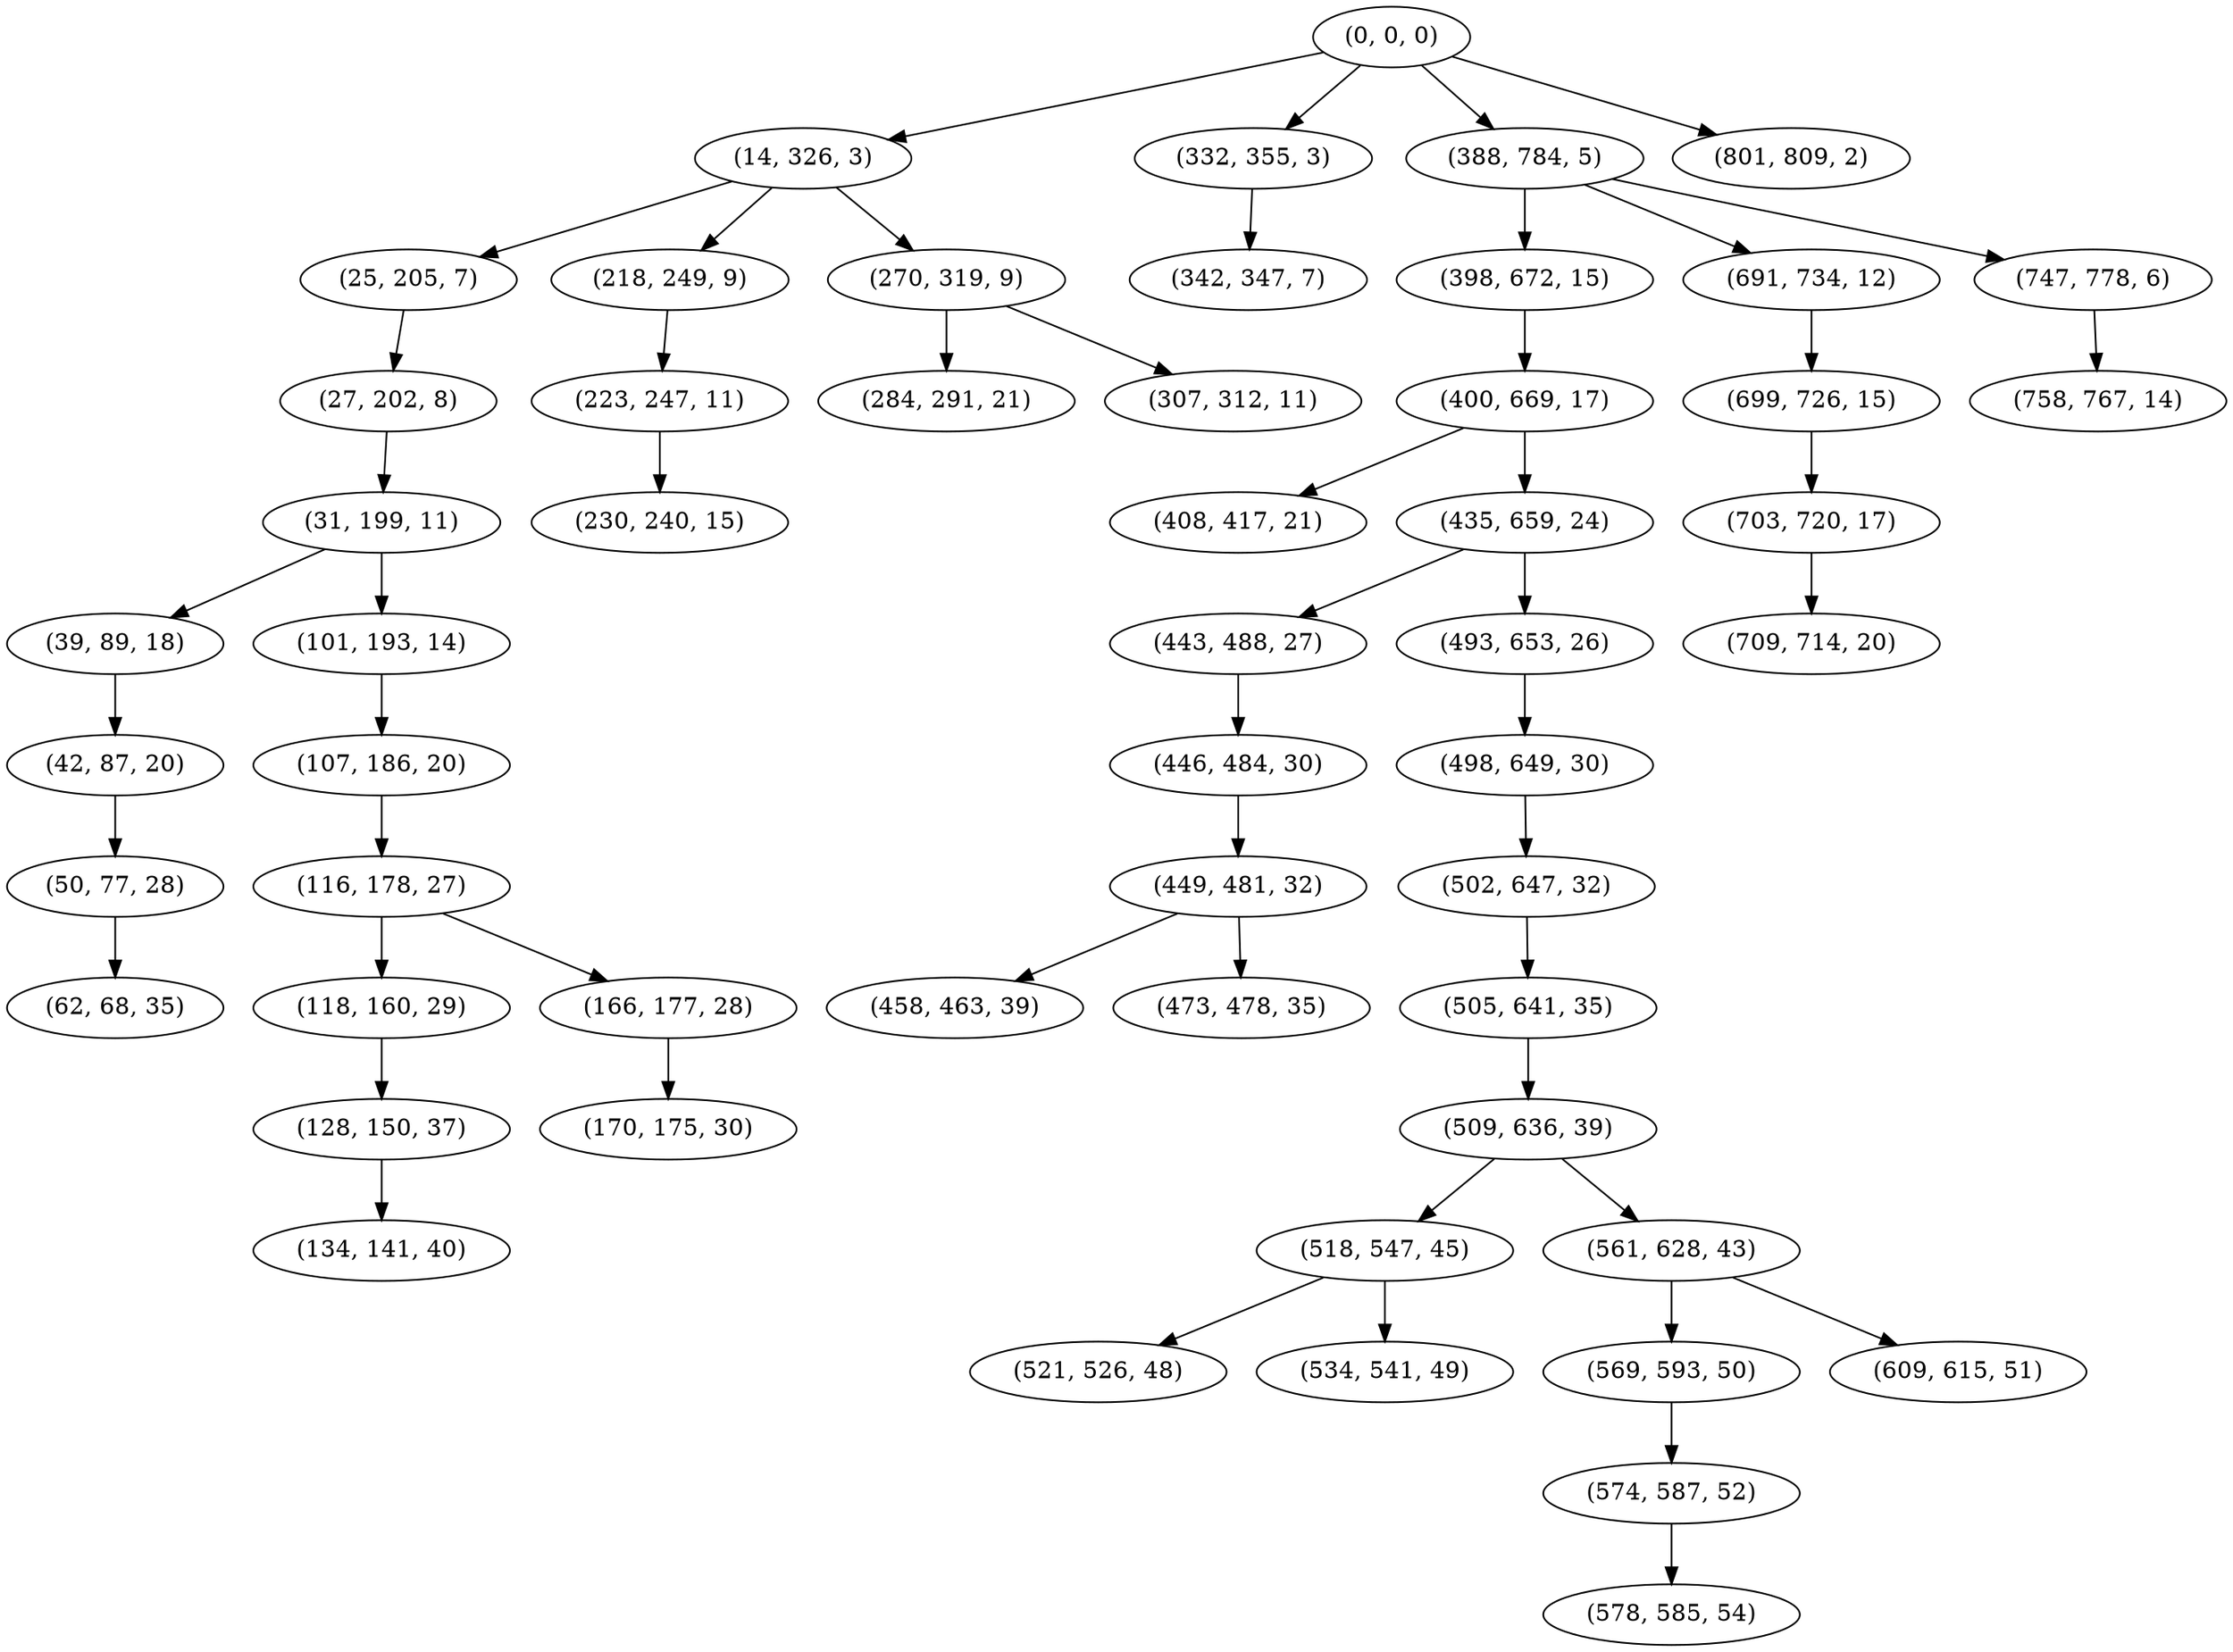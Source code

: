 digraph tree {
    "(0, 0, 0)";
    "(14, 326, 3)";
    "(25, 205, 7)";
    "(27, 202, 8)";
    "(31, 199, 11)";
    "(39, 89, 18)";
    "(42, 87, 20)";
    "(50, 77, 28)";
    "(62, 68, 35)";
    "(101, 193, 14)";
    "(107, 186, 20)";
    "(116, 178, 27)";
    "(118, 160, 29)";
    "(128, 150, 37)";
    "(134, 141, 40)";
    "(166, 177, 28)";
    "(170, 175, 30)";
    "(218, 249, 9)";
    "(223, 247, 11)";
    "(230, 240, 15)";
    "(270, 319, 9)";
    "(284, 291, 21)";
    "(307, 312, 11)";
    "(332, 355, 3)";
    "(342, 347, 7)";
    "(388, 784, 5)";
    "(398, 672, 15)";
    "(400, 669, 17)";
    "(408, 417, 21)";
    "(435, 659, 24)";
    "(443, 488, 27)";
    "(446, 484, 30)";
    "(449, 481, 32)";
    "(458, 463, 39)";
    "(473, 478, 35)";
    "(493, 653, 26)";
    "(498, 649, 30)";
    "(502, 647, 32)";
    "(505, 641, 35)";
    "(509, 636, 39)";
    "(518, 547, 45)";
    "(521, 526, 48)";
    "(534, 541, 49)";
    "(561, 628, 43)";
    "(569, 593, 50)";
    "(574, 587, 52)";
    "(578, 585, 54)";
    "(609, 615, 51)";
    "(691, 734, 12)";
    "(699, 726, 15)";
    "(703, 720, 17)";
    "(709, 714, 20)";
    "(747, 778, 6)";
    "(758, 767, 14)";
    "(801, 809, 2)";
    "(0, 0, 0)" -> "(14, 326, 3)";
    "(0, 0, 0)" -> "(332, 355, 3)";
    "(0, 0, 0)" -> "(388, 784, 5)";
    "(0, 0, 0)" -> "(801, 809, 2)";
    "(14, 326, 3)" -> "(25, 205, 7)";
    "(14, 326, 3)" -> "(218, 249, 9)";
    "(14, 326, 3)" -> "(270, 319, 9)";
    "(25, 205, 7)" -> "(27, 202, 8)";
    "(27, 202, 8)" -> "(31, 199, 11)";
    "(31, 199, 11)" -> "(39, 89, 18)";
    "(31, 199, 11)" -> "(101, 193, 14)";
    "(39, 89, 18)" -> "(42, 87, 20)";
    "(42, 87, 20)" -> "(50, 77, 28)";
    "(50, 77, 28)" -> "(62, 68, 35)";
    "(101, 193, 14)" -> "(107, 186, 20)";
    "(107, 186, 20)" -> "(116, 178, 27)";
    "(116, 178, 27)" -> "(118, 160, 29)";
    "(116, 178, 27)" -> "(166, 177, 28)";
    "(118, 160, 29)" -> "(128, 150, 37)";
    "(128, 150, 37)" -> "(134, 141, 40)";
    "(166, 177, 28)" -> "(170, 175, 30)";
    "(218, 249, 9)" -> "(223, 247, 11)";
    "(223, 247, 11)" -> "(230, 240, 15)";
    "(270, 319, 9)" -> "(284, 291, 21)";
    "(270, 319, 9)" -> "(307, 312, 11)";
    "(332, 355, 3)" -> "(342, 347, 7)";
    "(388, 784, 5)" -> "(398, 672, 15)";
    "(388, 784, 5)" -> "(691, 734, 12)";
    "(388, 784, 5)" -> "(747, 778, 6)";
    "(398, 672, 15)" -> "(400, 669, 17)";
    "(400, 669, 17)" -> "(408, 417, 21)";
    "(400, 669, 17)" -> "(435, 659, 24)";
    "(435, 659, 24)" -> "(443, 488, 27)";
    "(435, 659, 24)" -> "(493, 653, 26)";
    "(443, 488, 27)" -> "(446, 484, 30)";
    "(446, 484, 30)" -> "(449, 481, 32)";
    "(449, 481, 32)" -> "(458, 463, 39)";
    "(449, 481, 32)" -> "(473, 478, 35)";
    "(493, 653, 26)" -> "(498, 649, 30)";
    "(498, 649, 30)" -> "(502, 647, 32)";
    "(502, 647, 32)" -> "(505, 641, 35)";
    "(505, 641, 35)" -> "(509, 636, 39)";
    "(509, 636, 39)" -> "(518, 547, 45)";
    "(509, 636, 39)" -> "(561, 628, 43)";
    "(518, 547, 45)" -> "(521, 526, 48)";
    "(518, 547, 45)" -> "(534, 541, 49)";
    "(561, 628, 43)" -> "(569, 593, 50)";
    "(561, 628, 43)" -> "(609, 615, 51)";
    "(569, 593, 50)" -> "(574, 587, 52)";
    "(574, 587, 52)" -> "(578, 585, 54)";
    "(691, 734, 12)" -> "(699, 726, 15)";
    "(699, 726, 15)" -> "(703, 720, 17)";
    "(703, 720, 17)" -> "(709, 714, 20)";
    "(747, 778, 6)" -> "(758, 767, 14)";
}
